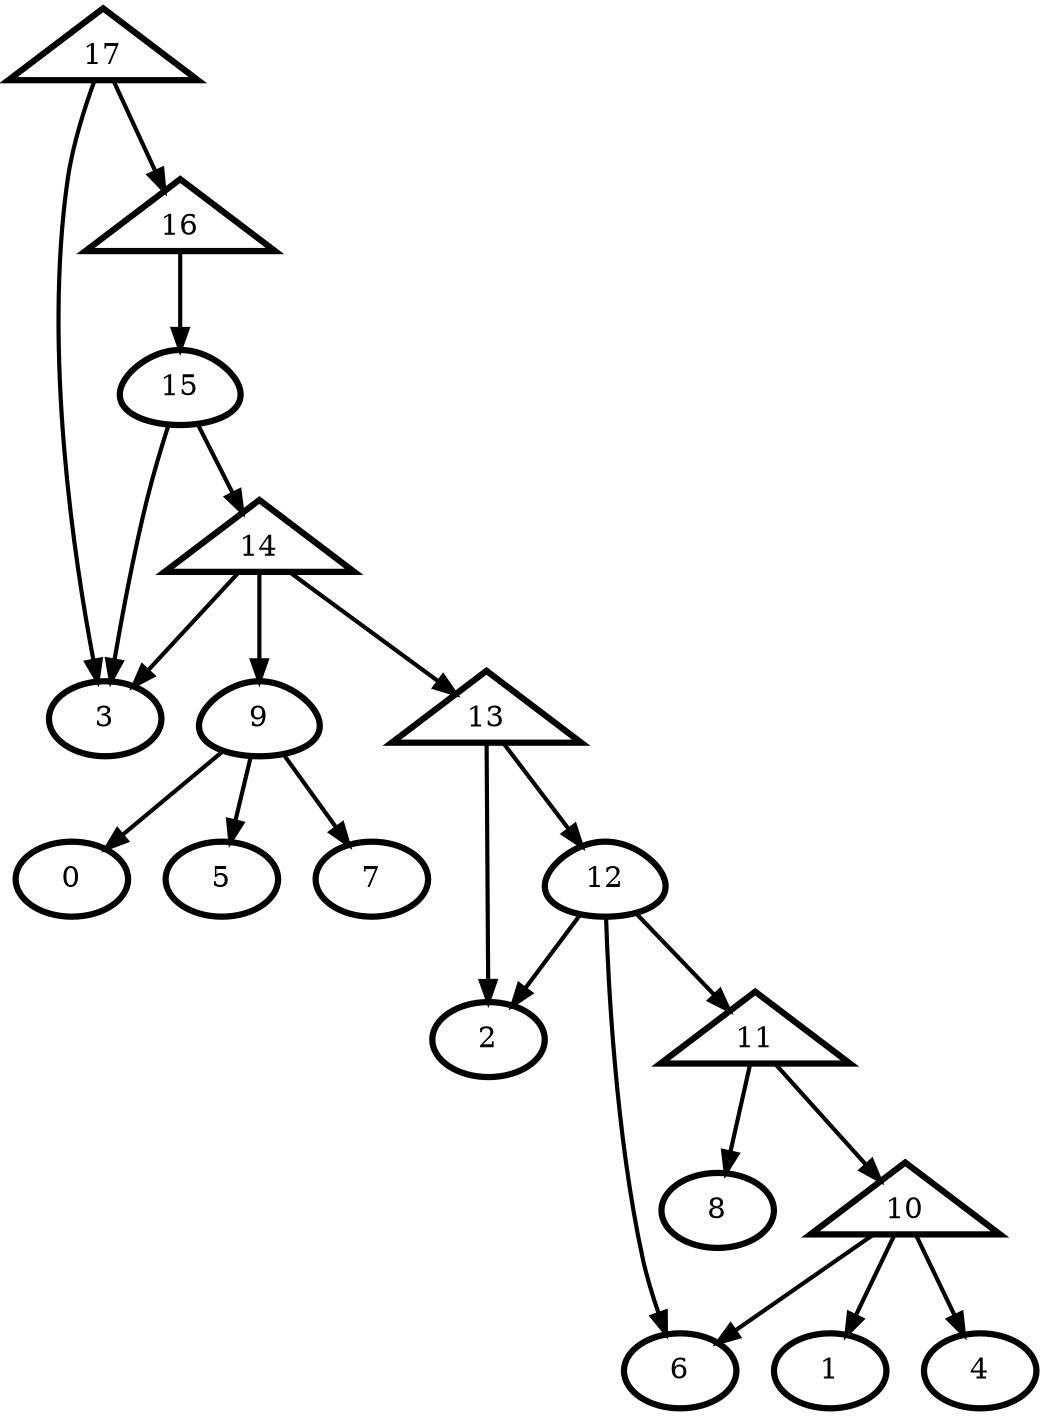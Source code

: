 digraph G {
    0 [penwidth=3,label="0"]
    1 [penwidth=3,label="1"]
    2 [penwidth=3,label="2"]
    3 [penwidth=3,label="3"]
    4 [penwidth=3,label="4"]
    5 [penwidth=3,label="5"]
    6 [penwidth=3,label="6"]
    7 [penwidth=3,label="7"]
    8 [penwidth=3,label="8"]
    9 [penwidth=3,label="9",shape = "egg"]
    10 [penwidth=3,label="12",shape = "egg"]
    11 [penwidth=3,label="15",shape = "egg"]
    12 [penwidth=3,label="10",shape = "triangle"]
    13 [penwidth=3,label="11",shape = "triangle"]
    14 [penwidth=3,label="13",shape = "triangle"]
    15 [penwidth=3,label="14",shape = "triangle"]
    16 [penwidth=3,label="16",shape = "triangle"]
    17 [penwidth=3,label="17",shape = "triangle"]

    9 -> 0 [penwidth=2]
    9 -> 7 [penwidth=2]
    9 -> 5 [penwidth=2]
    12 -> 1 [penwidth=2]
    12 -> 6 [penwidth=2]
    12 -> 4 [penwidth=2]
    13 -> 12 [penwidth=2]
    13 -> 8 [penwidth=2]
    10 -> 6 [penwidth=2]
    10 -> 2 [penwidth=2]
    10 -> 13 [penwidth=2]
    14 -> 2 [penwidth=2]
    14 -> 10 [penwidth=2]
    15 -> 3 [penwidth=2]
    15 -> 14 [penwidth=2]
    15 -> 9 [penwidth=2]
    11 -> 15 [penwidth=2]
    11 -> 3 [penwidth=2]
    16 -> 11 [penwidth=2]
    17 -> 3 [penwidth=2]
    17 -> 16 [penwidth=2]
}